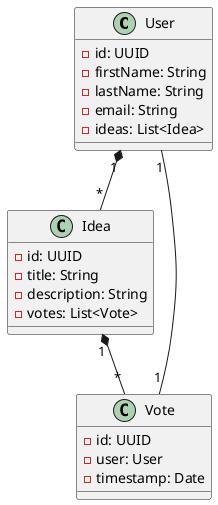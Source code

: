 @startuml Brainstorm

class User {
  - id: UUID
  - firstName: String
  - lastName: String
  - email: String
  - ideas: List<Idea>
}

class Idea {
  - id: UUID
  - title: String
  - description: String
  - votes: List<Vote>
}

class Vote {
  - id: UUID
  - user: User
  - timestamp: Date
}

User "1" *-- "*" Idea
Idea "1" *-- "*" Vote
Vote "1" -- "1" User

@enduml

